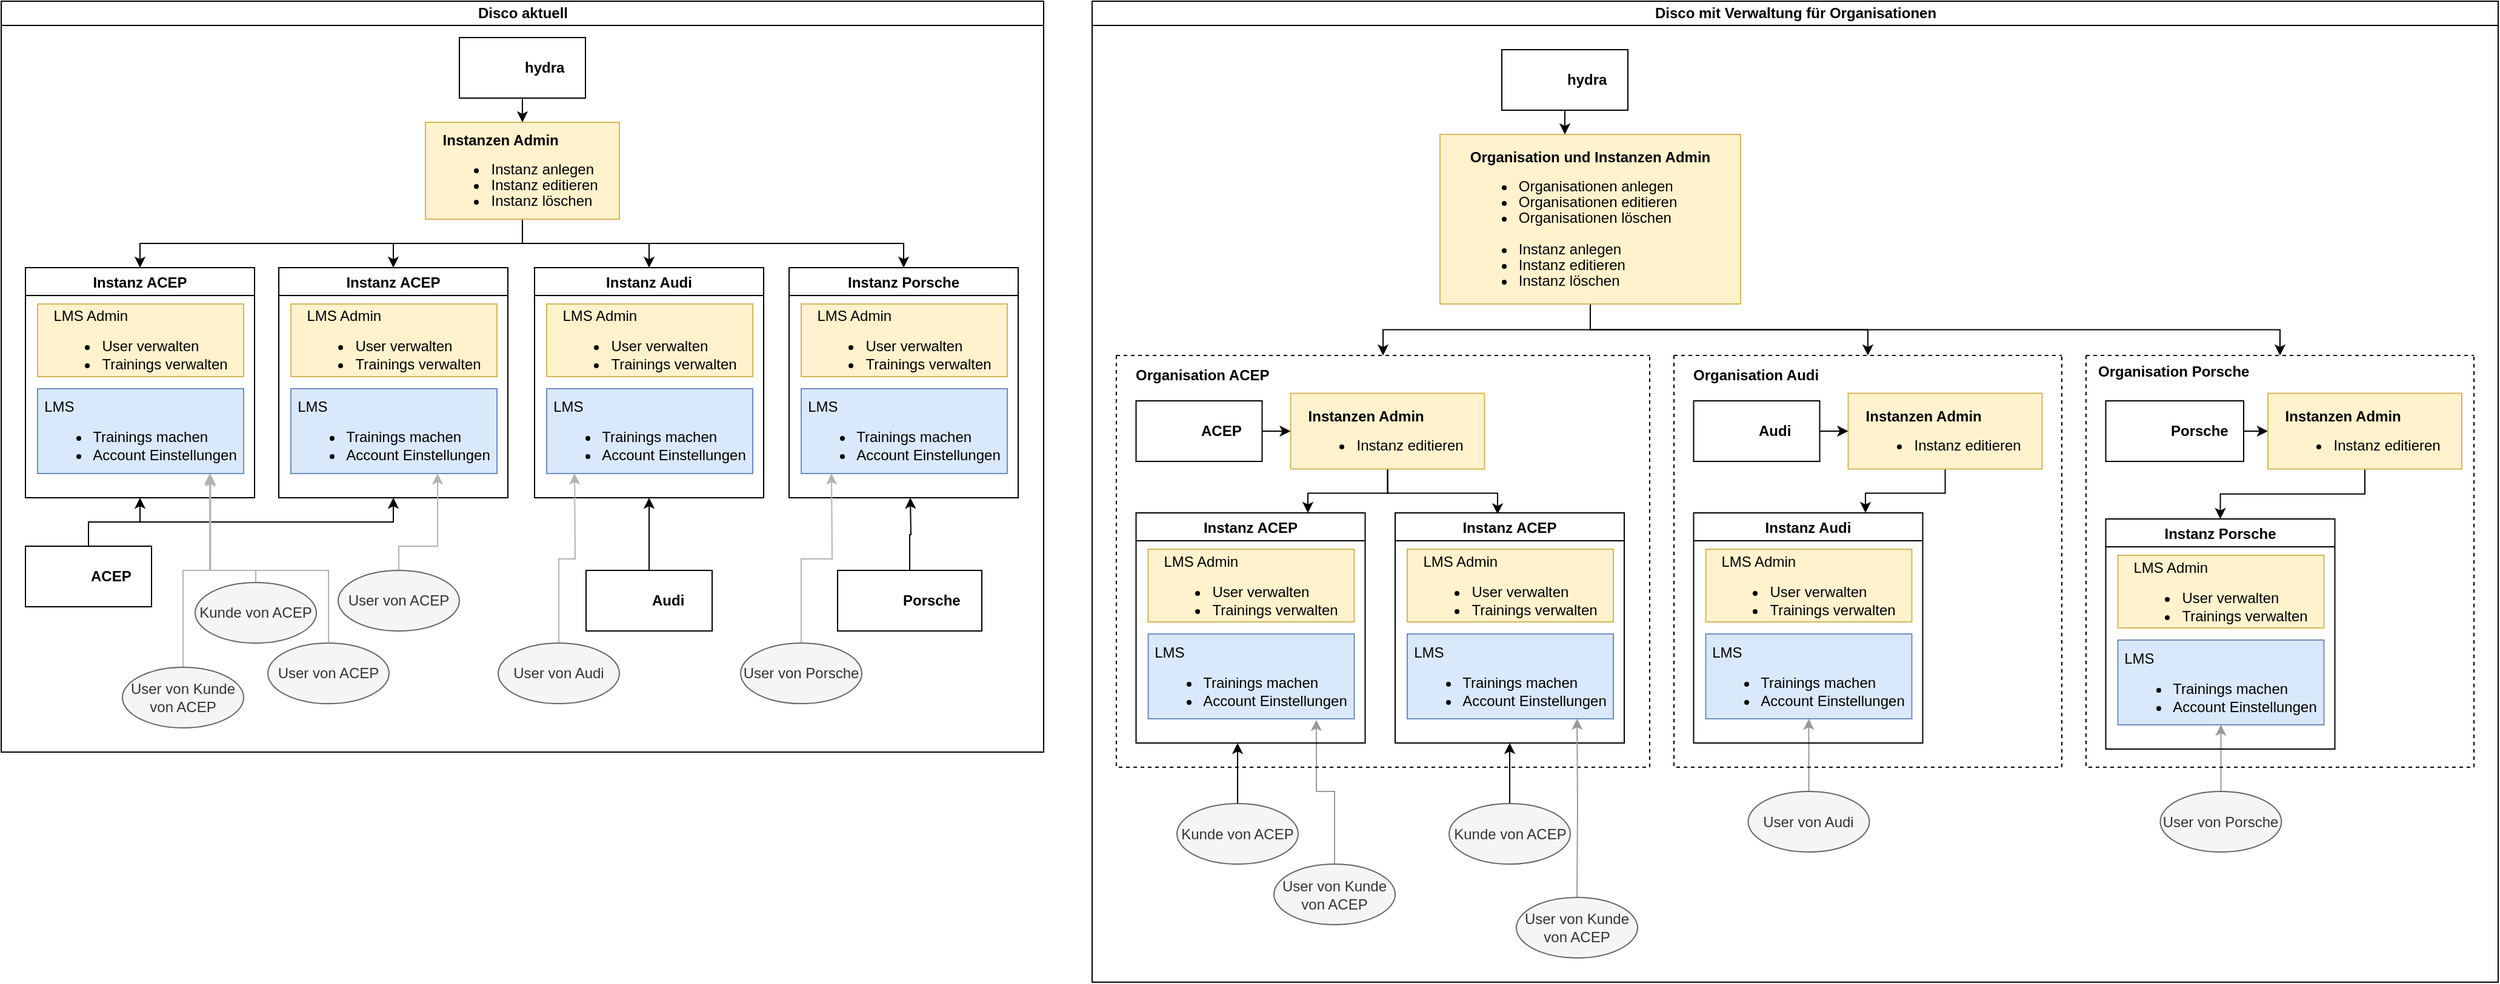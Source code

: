 <mxfile version="20.4.1" type="github">
  <diagram id="prtHgNgQTEPvFCAcTncT" name="Discos">
    <mxGraphModel dx="3327" dy="941" grid="1" gridSize="10" guides="1" tooltips="1" connect="1" arrows="1" fold="1" page="1" pageScale="1" pageWidth="827" pageHeight="1169" math="0" shadow="0">
      <root>
        <mxCell id="0" />
        <mxCell id="1" parent="0" />
        <mxCell id="dNxyNK7c78bLwvsdeMH5-11" value="Disco aktuell" style="swimlane;html=1;startSize=20;horizontal=1;containerType=tree;glass=0;" parent="1" vertex="1">
          <mxGeometry x="-1640" y="10" width="860" height="620" as="geometry" />
        </mxCell>
        <mxCell id="mpXEVuoKD_ivP87IAQJq-13" style="edgeStyle=orthogonalEdgeStyle;rounded=0;orthogonalLoop=1;jettySize=auto;html=1;exitX=0.5;exitY=1;exitDx=0;exitDy=0;fontColor=#000000;" parent="dNxyNK7c78bLwvsdeMH5-11" source="dNxyNK7c78bLwvsdeMH5-12" target="mpXEVuoKD_ivP87IAQJq-10" edge="1">
          <mxGeometry relative="1" as="geometry" />
        </mxCell>
        <UserObject label="hydra&lt;span style=&quot;background-color: initial;&quot;&gt;&lt;br&gt;&lt;/span&gt;" name="Tessa Miller" position="CFO" location="Office 1" email="me@example.com" placeholders="1" link="https://www.draw.io" id="dNxyNK7c78bLwvsdeMH5-12">
          <mxCell style="label;image=https://cdn3.iconfinder.com/data/icons/user-avatars-1/512/users-3-128.png;whiteSpace=wrap;html=1;rounded=0;glass=0;treeMoving=1;treeFolding=1;" parent="dNxyNK7c78bLwvsdeMH5-11" vertex="1">
            <mxGeometry x="378" y="30" width="104" height="50" as="geometry" />
          </mxCell>
        </UserObject>
        <mxCell id="mpXEVuoKD_ivP87IAQJq-23" style="edgeStyle=orthogonalEdgeStyle;rounded=0;orthogonalLoop=1;jettySize=auto;html=1;exitX=0.5;exitY=1;exitDx=0;exitDy=0;fontColor=#000000;" parent="dNxyNK7c78bLwvsdeMH5-11" source="mpXEVuoKD_ivP87IAQJq-10" target="mpXEVuoKD_ivP87IAQJq-18" edge="1">
          <mxGeometry relative="1" as="geometry" />
        </mxCell>
        <mxCell id="mpXEVuoKD_ivP87IAQJq-33" style="edgeStyle=orthogonalEdgeStyle;rounded=0;orthogonalLoop=1;jettySize=auto;html=1;exitX=0.5;exitY=1;exitDx=0;exitDy=0;entryX=0.5;entryY=0;entryDx=0;entryDy=0;fontColor=#000000;" parent="dNxyNK7c78bLwvsdeMH5-11" source="mpXEVuoKD_ivP87IAQJq-10" target="mpXEVuoKD_ivP87IAQJq-24" edge="1">
          <mxGeometry relative="1" as="geometry" />
        </mxCell>
        <mxCell id="mpXEVuoKD_ivP87IAQJq-34" style="edgeStyle=orthogonalEdgeStyle;rounded=0;orthogonalLoop=1;jettySize=auto;html=1;exitX=0.5;exitY=1;exitDx=0;exitDy=0;fontColor=#000000;" parent="dNxyNK7c78bLwvsdeMH5-11" source="mpXEVuoKD_ivP87IAQJq-10" target="mpXEVuoKD_ivP87IAQJq-27" edge="1">
          <mxGeometry relative="1" as="geometry" />
        </mxCell>
        <mxCell id="mpXEVuoKD_ivP87IAQJq-35" style="edgeStyle=orthogonalEdgeStyle;rounded=0;orthogonalLoop=1;jettySize=auto;html=1;exitX=0.5;exitY=1;exitDx=0;exitDy=0;entryX=0.5;entryY=0;entryDx=0;entryDy=0;fontColor=#000000;" parent="dNxyNK7c78bLwvsdeMH5-11" source="mpXEVuoKD_ivP87IAQJq-10" target="mpXEVuoKD_ivP87IAQJq-30" edge="1">
          <mxGeometry relative="1" as="geometry" />
        </mxCell>
        <mxCell id="mpXEVuoKD_ivP87IAQJq-10" value="&lt;p style=&quot;line-height: 1;&quot;&gt;&lt;/p&gt;&lt;div style=&quot;line-height: 1;&quot;&gt;&lt;div style=&quot;text-align: left;&quot;&gt;&lt;b style=&quot;background-color: initial;&quot;&gt;Instanzen Admin&lt;/b&gt;&lt;/div&gt;&lt;ul style=&quot;line-height: 1.1;&quot;&gt;&lt;li style=&quot;text-align: left;&quot;&gt;&lt;span style=&quot;background-color: initial;&quot;&gt;Instanz anlegen&amp;nbsp;&lt;/span&gt;&lt;/li&gt;&lt;li style=&quot;text-align: left;&quot;&gt;&lt;span style=&quot;background-color: initial;&quot;&gt;Instanz editieren&amp;nbsp;&lt;/span&gt;&lt;/li&gt;&lt;li style=&quot;text-align: left;&quot;&gt;&lt;span style=&quot;background-color: initial;&quot;&gt;Instanz löschen&lt;/span&gt;&lt;/li&gt;&lt;/ul&gt;&lt;/div&gt;&lt;p&gt;&lt;/p&gt;&lt;blockquote style=&quot;color: rgb(153, 153, 153); margin: 0px 0px 0px 40px; border: none; padding: 0px;&quot;&gt;&lt;/blockquote&gt;&lt;blockquote style=&quot;color: rgb(153, 153, 153); margin: 0px 0px 0px 40px; border: none; padding: 0px;&quot;&gt;&lt;/blockquote&gt;&lt;p&gt;&lt;/p&gt;" style="rounded=0;whiteSpace=wrap;html=1;fillColor=#fff2cc;strokeColor=#d6b656;" parent="dNxyNK7c78bLwvsdeMH5-11" vertex="1">
          <mxGeometry x="350" y="100" width="160" height="80" as="geometry" />
        </mxCell>
        <mxCell id="mpXEVuoKD_ivP87IAQJq-18" value="Instanz ACEP" style="swimlane;" parent="dNxyNK7c78bLwvsdeMH5-11" vertex="1">
          <mxGeometry x="20" y="220" width="189" height="190" as="geometry" />
        </mxCell>
        <mxCell id="mpXEVuoKD_ivP87IAQJq-16" value="&lt;p style=&quot;text-align: left; line-height: 1;&quot;&gt;LMS Admin&lt;br&gt;&lt;/p&gt;&lt;ul&gt;&lt;li style=&quot;text-align: left;&quot;&gt;User verwalten&lt;/li&gt;&lt;li style=&quot;text-align: left;&quot;&gt;Trainings verwalten&lt;/li&gt;&lt;/ul&gt;&lt;p&gt;&lt;/p&gt;" style="rounded=0;whiteSpace=wrap;html=1;fillColor=#fff2cc;strokeColor=#d6b656;" parent="mpXEVuoKD_ivP87IAQJq-18" vertex="1">
          <mxGeometry x="10" y="30" width="170" height="60" as="geometry" />
        </mxCell>
        <mxCell id="mpXEVuoKD_ivP87IAQJq-17" value="&lt;p style=&quot;text-align: left; line-height: 1;&quot;&gt;LMS&lt;br&gt;&lt;/p&gt;&lt;ul&gt;&lt;li style=&quot;text-align: left;&quot;&gt;Trainings machen&lt;/li&gt;&lt;li style=&quot;text-align: left;&quot;&gt;Account Einstellungen&lt;/li&gt;&lt;/ul&gt;&lt;p&gt;&lt;/p&gt;" style="rounded=0;whiteSpace=wrap;html=1;fillColor=#dae8fc;strokeColor=#6c8ebf;" parent="mpXEVuoKD_ivP87IAQJq-18" vertex="1">
          <mxGeometry x="10" y="100" width="170" height="70" as="geometry" />
        </mxCell>
        <mxCell id="mpXEVuoKD_ivP87IAQJq-36" style="edgeStyle=orthogonalEdgeStyle;rounded=0;orthogonalLoop=1;jettySize=auto;html=1;entryX=0.5;entryY=1;entryDx=0;entryDy=0;fontColor=#000000;" parent="dNxyNK7c78bLwvsdeMH5-11" source="mpXEVuoKD_ivP87IAQJq-19" target="mpXEVuoKD_ivP87IAQJq-18" edge="1">
          <mxGeometry relative="1" as="geometry" />
        </mxCell>
        <mxCell id="mpXEVuoKD_ivP87IAQJq-38" style="edgeStyle=orthogonalEdgeStyle;rounded=0;orthogonalLoop=1;jettySize=auto;html=1;exitX=0.5;exitY=0;exitDx=0;exitDy=0;entryX=0.5;entryY=1;entryDx=0;entryDy=0;fontColor=#000000;" parent="dNxyNK7c78bLwvsdeMH5-11" source="mpXEVuoKD_ivP87IAQJq-19" target="mpXEVuoKD_ivP87IAQJq-24" edge="1">
          <mxGeometry relative="1" as="geometry" />
        </mxCell>
        <UserObject label="&lt;span style=&quot;background-color: initial;&quot;&gt;ACEP&lt;br&gt;&lt;/span&gt;" name="Tessa Miller" position="CFO" location="Office 1" email="me@example.com" placeholders="1" link="https://www.draw.io" id="mpXEVuoKD_ivP87IAQJq-19">
          <mxCell style="label;image=https://cdn3.iconfinder.com/data/icons/user-avatars-1/512/users-3-128.png;whiteSpace=wrap;html=1;rounded=0;glass=0;treeMoving=1;treeFolding=1;" parent="dNxyNK7c78bLwvsdeMH5-11" vertex="1">
            <mxGeometry x="20" y="450" width="104" height="50" as="geometry" />
          </mxCell>
        </UserObject>
        <mxCell id="mpXEVuoKD_ivP87IAQJq-39" style="edgeStyle=orthogonalEdgeStyle;rounded=0;orthogonalLoop=1;jettySize=auto;html=1;entryX=0.5;entryY=1;entryDx=0;entryDy=0;fontColor=#000000;" parent="dNxyNK7c78bLwvsdeMH5-11" source="mpXEVuoKD_ivP87IAQJq-20" target="mpXEVuoKD_ivP87IAQJq-27" edge="1">
          <mxGeometry relative="1" as="geometry" />
        </mxCell>
        <UserObject label="&lt;span style=&quot;background-color: initial;&quot;&gt;Audi&lt;br&gt;&lt;/span&gt;" name="Tessa Miller" position="CFO" location="Office 1" email="me@example.com" placeholders="1" link="https://www.draw.io" id="mpXEVuoKD_ivP87IAQJq-20">
          <mxCell style="label;image=https://cdn3.iconfinder.com/data/icons/user-avatars-1/512/users-3-128.png;whiteSpace=wrap;html=1;rounded=0;glass=0;treeMoving=1;treeFolding=1;" parent="dNxyNK7c78bLwvsdeMH5-11" vertex="1">
            <mxGeometry x="482.5" y="470" width="104" height="50" as="geometry" />
          </mxCell>
        </UserObject>
        <UserObject label="&lt;span style=&quot;background-color: initial;&quot;&gt;Porsche&lt;br&gt;&lt;/span&gt;" name="Tessa Miller" position="CFO" location="Office 1" email="me@example.com" placeholders="1" link="https://www.draw.io" id="mpXEVuoKD_ivP87IAQJq-21">
          <mxCell style="label;image=https://cdn3.iconfinder.com/data/icons/user-avatars-1/512/users-3-128.png;whiteSpace=wrap;html=1;rounded=0;glass=0;treeMoving=1;treeFolding=1;" parent="dNxyNK7c78bLwvsdeMH5-11" vertex="1">
            <mxGeometry x="690" y="470" width="119" height="50" as="geometry" />
          </mxCell>
        </UserObject>
        <mxCell id="mpXEVuoKD_ivP87IAQJq-24" value="Instanz ACEP" style="swimlane;fontColor=#000000;" parent="dNxyNK7c78bLwvsdeMH5-11" vertex="1">
          <mxGeometry x="229" y="220" width="189" height="190" as="geometry" />
        </mxCell>
        <mxCell id="mpXEVuoKD_ivP87IAQJq-25" value="&lt;p style=&quot;text-align: left; line-height: 1;&quot;&gt;LMS Admin&lt;br&gt;&lt;/p&gt;&lt;ul&gt;&lt;li style=&quot;text-align: left;&quot;&gt;User verwalten&lt;/li&gt;&lt;li style=&quot;text-align: left;&quot;&gt;Trainings verwalten&lt;/li&gt;&lt;/ul&gt;&lt;p&gt;&lt;/p&gt;" style="rounded=0;whiteSpace=wrap;html=1;fillColor=#fff2cc;strokeColor=#d6b656;" parent="mpXEVuoKD_ivP87IAQJq-24" vertex="1">
          <mxGeometry x="10" y="30" width="170" height="60" as="geometry" />
        </mxCell>
        <mxCell id="mpXEVuoKD_ivP87IAQJq-26" value="&lt;p style=&quot;text-align: left; line-height: 1;&quot;&gt;LMS&lt;br&gt;&lt;/p&gt;&lt;ul&gt;&lt;li style=&quot;text-align: left;&quot;&gt;Trainings machen&lt;/li&gt;&lt;li style=&quot;text-align: left;&quot;&gt;Account Einstellungen&lt;/li&gt;&lt;/ul&gt;&lt;p&gt;&lt;/p&gt;" style="rounded=0;whiteSpace=wrap;html=1;fillColor=#dae8fc;strokeColor=#6c8ebf;" parent="mpXEVuoKD_ivP87IAQJq-24" vertex="1">
          <mxGeometry x="10" y="100" width="170" height="70" as="geometry" />
        </mxCell>
        <mxCell id="mpXEVuoKD_ivP87IAQJq-27" value="Instanz Audi" style="swimlane;fontColor=#000000;" parent="dNxyNK7c78bLwvsdeMH5-11" vertex="1">
          <mxGeometry x="440" y="220" width="189" height="190" as="geometry" />
        </mxCell>
        <mxCell id="mpXEVuoKD_ivP87IAQJq-28" value="&lt;p style=&quot;text-align: left; line-height: 1;&quot;&gt;LMS Admin&lt;br&gt;&lt;/p&gt;&lt;ul&gt;&lt;li style=&quot;text-align: left;&quot;&gt;User verwalten&lt;/li&gt;&lt;li style=&quot;text-align: left;&quot;&gt;Trainings verwalten&lt;/li&gt;&lt;/ul&gt;&lt;p&gt;&lt;/p&gt;" style="rounded=0;whiteSpace=wrap;html=1;fillColor=#fff2cc;strokeColor=#d6b656;" parent="mpXEVuoKD_ivP87IAQJq-27" vertex="1">
          <mxGeometry x="10" y="30" width="170" height="60" as="geometry" />
        </mxCell>
        <mxCell id="mpXEVuoKD_ivP87IAQJq-29" value="&lt;p style=&quot;text-align: left; line-height: 1;&quot;&gt;LMS&lt;br&gt;&lt;/p&gt;&lt;ul&gt;&lt;li style=&quot;text-align: left;&quot;&gt;Trainings machen&lt;/li&gt;&lt;li style=&quot;text-align: left;&quot;&gt;Account Einstellungen&lt;/li&gt;&lt;/ul&gt;&lt;p&gt;&lt;/p&gt;" style="rounded=0;whiteSpace=wrap;html=1;fillColor=#dae8fc;strokeColor=#6c8ebf;" parent="mpXEVuoKD_ivP87IAQJq-27" vertex="1">
          <mxGeometry x="10" y="100" width="170" height="70" as="geometry" />
        </mxCell>
        <mxCell id="mpXEVuoKD_ivP87IAQJq-30" value="Instanz Porsche" style="swimlane;fontColor=#000000;" parent="dNxyNK7c78bLwvsdeMH5-11" vertex="1">
          <mxGeometry x="650" y="220" width="189" height="190" as="geometry" />
        </mxCell>
        <mxCell id="mpXEVuoKD_ivP87IAQJq-31" value="&lt;p style=&quot;text-align: left; line-height: 1;&quot;&gt;LMS Admin&lt;br&gt;&lt;/p&gt;&lt;ul&gt;&lt;li style=&quot;text-align: left;&quot;&gt;User verwalten&lt;/li&gt;&lt;li style=&quot;text-align: left;&quot;&gt;Trainings verwalten&lt;/li&gt;&lt;/ul&gt;&lt;p&gt;&lt;/p&gt;" style="rounded=0;whiteSpace=wrap;html=1;fillColor=#fff2cc;strokeColor=#d6b656;" parent="mpXEVuoKD_ivP87IAQJq-30" vertex="1">
          <mxGeometry x="10" y="30" width="170" height="60" as="geometry" />
        </mxCell>
        <mxCell id="mpXEVuoKD_ivP87IAQJq-32" value="&lt;p style=&quot;text-align: left; line-height: 1;&quot;&gt;LMS&lt;br&gt;&lt;/p&gt;&lt;ul&gt;&lt;li style=&quot;text-align: left;&quot;&gt;Trainings machen&lt;/li&gt;&lt;li style=&quot;text-align: left;&quot;&gt;Account Einstellungen&lt;/li&gt;&lt;/ul&gt;&lt;p&gt;&lt;/p&gt;" style="rounded=0;whiteSpace=wrap;html=1;fillColor=#dae8fc;strokeColor=#6c8ebf;" parent="mpXEVuoKD_ivP87IAQJq-30" vertex="1">
          <mxGeometry x="10" y="100" width="170" height="70" as="geometry" />
        </mxCell>
        <mxCell id="rPCEz8fRQMB4DT-STy1N-8" value="User von ACEP" style="ellipse;whiteSpace=wrap;html=1;align=center;newEdgeStyle={&quot;edgeStyle&quot;:&quot;entityRelationEdgeStyle&quot;,&quot;startArrow&quot;:&quot;none&quot;,&quot;endArrow&quot;:&quot;none&quot;,&quot;segment&quot;:10,&quot;curved&quot;:1};treeFolding=1;treeMoving=1;fillColor=#f5f5f5;fontColor=#333333;strokeColor=#666666;" parent="dNxyNK7c78bLwvsdeMH5-11" vertex="1">
          <mxGeometry x="220" y="530" width="100" height="50" as="geometry" />
        </mxCell>
        <mxCell id="rPCEz8fRQMB4DT-STy1N-20" style="edgeStyle=orthogonalEdgeStyle;rounded=0;orthogonalLoop=1;jettySize=auto;html=1;entryX=0.839;entryY=1.005;entryDx=0;entryDy=0;entryPerimeter=0;strokeColor=#B3B3B3;" parent="dNxyNK7c78bLwvsdeMH5-11" source="rPCEz8fRQMB4DT-STy1N-10" target="mpXEVuoKD_ivP87IAQJq-17" edge="1">
          <mxGeometry relative="1" as="geometry">
            <Array as="points">
              <mxPoint x="210" y="470" />
              <mxPoint x="173" y="470" />
            </Array>
          </mxGeometry>
        </mxCell>
        <mxCell id="rPCEz8fRQMB4DT-STy1N-10" value="Kunde von ACEP" style="ellipse;whiteSpace=wrap;html=1;align=center;newEdgeStyle={&quot;edgeStyle&quot;:&quot;entityRelationEdgeStyle&quot;,&quot;startArrow&quot;:&quot;none&quot;,&quot;endArrow&quot;:&quot;none&quot;,&quot;segment&quot;:10,&quot;curved&quot;:1};treeFolding=1;treeMoving=1;fillColor=#f5f5f5;fontColor=#333333;strokeColor=#666666;" parent="dNxyNK7c78bLwvsdeMH5-11" vertex="1">
          <mxGeometry x="160" y="480" width="100" height="50" as="geometry" />
        </mxCell>
        <mxCell id="rPCEz8fRQMB4DT-STy1N-17" style="edgeStyle=orthogonalEdgeStyle;rounded=0;orthogonalLoop=1;jettySize=auto;html=1;exitX=0.5;exitY=0;exitDx=0;exitDy=0;entryX=0.839;entryY=1.026;entryDx=0;entryDy=0;entryPerimeter=0;strokeColor=#B3B3B3;" parent="dNxyNK7c78bLwvsdeMH5-11" source="rPCEz8fRQMB4DT-STy1N-11" target="mpXEVuoKD_ivP87IAQJq-17" edge="1">
          <mxGeometry relative="1" as="geometry" />
        </mxCell>
        <mxCell id="rPCEz8fRQMB4DT-STy1N-11" value="User von Kunde von ACEP" style="ellipse;whiteSpace=wrap;html=1;align=center;newEdgeStyle={&quot;edgeStyle&quot;:&quot;entityRelationEdgeStyle&quot;,&quot;startArrow&quot;:&quot;none&quot;,&quot;endArrow&quot;:&quot;none&quot;,&quot;segment&quot;:10,&quot;curved&quot;:1};treeFolding=1;treeMoving=1;fillColor=#f5f5f5;fontColor=#333333;strokeColor=#666666;" parent="dNxyNK7c78bLwvsdeMH5-11" vertex="1">
          <mxGeometry x="100" y="550" width="100" height="50" as="geometry" />
        </mxCell>
        <mxCell id="rPCEz8fRQMB4DT-STy1N-19" style="edgeStyle=orthogonalEdgeStyle;rounded=0;orthogonalLoop=1;jettySize=auto;html=1;strokeColor=#B3B3B3;" parent="dNxyNK7c78bLwvsdeMH5-11" source="rPCEz8fRQMB4DT-STy1N-8" edge="1">
          <mxGeometry relative="1" as="geometry">
            <mxPoint x="172" y="390" as="targetPoint" />
            <Array as="points">
              <mxPoint x="270" y="470" />
              <mxPoint x="172" y="470" />
              <mxPoint x="172" y="390" />
            </Array>
          </mxGeometry>
        </mxCell>
        <mxCell id="rPCEz8fRQMB4DT-STy1N-22" style="edgeStyle=orthogonalEdgeStyle;rounded=0;orthogonalLoop=1;jettySize=auto;html=1;strokeColor=#B3B3B3;" parent="dNxyNK7c78bLwvsdeMH5-11" source="rPCEz8fRQMB4DT-STy1N-21" edge="1">
          <mxGeometry relative="1" as="geometry">
            <mxPoint x="473" y="390" as="targetPoint" />
          </mxGeometry>
        </mxCell>
        <mxCell id="rPCEz8fRQMB4DT-STy1N-21" value="User von Audi" style="ellipse;whiteSpace=wrap;html=1;align=center;newEdgeStyle={&quot;edgeStyle&quot;:&quot;entityRelationEdgeStyle&quot;,&quot;startArrow&quot;:&quot;none&quot;,&quot;endArrow&quot;:&quot;none&quot;,&quot;segment&quot;:10,&quot;curved&quot;:1};treeFolding=1;treeMoving=1;fillColor=#f5f5f5;fontColor=#333333;strokeColor=#666666;" parent="dNxyNK7c78bLwvsdeMH5-11" vertex="1">
          <mxGeometry x="410" y="530" width="100" height="50" as="geometry" />
        </mxCell>
        <mxCell id="rPCEz8fRQMB4DT-STy1N-26" style="edgeStyle=orthogonalEdgeStyle;rounded=0;orthogonalLoop=1;jettySize=auto;html=1;strokeColor=#B3B3B3;" parent="dNxyNK7c78bLwvsdeMH5-11" source="rPCEz8fRQMB4DT-STy1N-23" edge="1">
          <mxGeometry relative="1" as="geometry">
            <mxPoint x="685" y="390" as="targetPoint" />
          </mxGeometry>
        </mxCell>
        <mxCell id="rPCEz8fRQMB4DT-STy1N-23" value="User von Porsche" style="ellipse;whiteSpace=wrap;html=1;align=center;newEdgeStyle={&quot;edgeStyle&quot;:&quot;entityRelationEdgeStyle&quot;,&quot;startArrow&quot;:&quot;none&quot;,&quot;endArrow&quot;:&quot;none&quot;,&quot;segment&quot;:10,&quot;curved&quot;:1};treeFolding=1;treeMoving=1;fillColor=#f5f5f5;fontColor=#333333;strokeColor=#666666;" parent="dNxyNK7c78bLwvsdeMH5-11" vertex="1">
          <mxGeometry x="610" y="530" width="100" height="50" as="geometry" />
        </mxCell>
        <mxCell id="mpXEVuoKD_ivP87IAQJq-40" style="edgeStyle=orthogonalEdgeStyle;rounded=0;orthogonalLoop=1;jettySize=auto;html=1;fontColor=#000000;" parent="dNxyNK7c78bLwvsdeMH5-11" source="mpXEVuoKD_ivP87IAQJq-21" edge="1">
          <mxGeometry relative="1" as="geometry">
            <mxPoint x="750" y="410" as="targetPoint" />
          </mxGeometry>
        </mxCell>
        <mxCell id="rPCEz8fRQMB4DT-STy1N-28" style="edgeStyle=orthogonalEdgeStyle;rounded=0;orthogonalLoop=1;jettySize=auto;html=1;strokeColor=#B3B3B3;" parent="dNxyNK7c78bLwvsdeMH5-11" source="rPCEz8fRQMB4DT-STy1N-27" target="mpXEVuoKD_ivP87IAQJq-26" edge="1">
          <mxGeometry relative="1" as="geometry">
            <Array as="points">
              <mxPoint x="328" y="450" />
              <mxPoint x="360" y="450" />
            </Array>
          </mxGeometry>
        </mxCell>
        <mxCell id="rPCEz8fRQMB4DT-STy1N-27" value="User von ACEP" style="ellipse;whiteSpace=wrap;html=1;align=center;newEdgeStyle={&quot;edgeStyle&quot;:&quot;entityRelationEdgeStyle&quot;,&quot;startArrow&quot;:&quot;none&quot;,&quot;endArrow&quot;:&quot;none&quot;,&quot;segment&quot;:10,&quot;curved&quot;:1};treeFolding=1;treeMoving=1;fillColor=#f5f5f5;fontColor=#333333;strokeColor=#666666;" parent="dNxyNK7c78bLwvsdeMH5-11" vertex="1">
          <mxGeometry x="278" y="470" width="100" height="50" as="geometry" />
        </mxCell>
        <mxCell id="9852k5n4BDGZOqpiN9X2-1" value="Disco mit Verwaltung für Organisationen" style="swimlane;html=1;startSize=20;horizontal=1;containerType=tree;glass=0;" parent="1" vertex="1">
          <mxGeometry x="-740" y="10" width="1160" height="810" as="geometry" />
        </mxCell>
        <mxCell id="EBOjgw9KpovfsUC9eS3y-46" style="edgeStyle=orthogonalEdgeStyle;rounded=0;orthogonalLoop=1;jettySize=auto;html=1;strokeColor=#000000;" parent="9852k5n4BDGZOqpiN9X2-1" source="9852k5n4BDGZOqpiN9X2-3" target="EBOjgw9KpovfsUC9eS3y-4" edge="1">
          <mxGeometry relative="1" as="geometry">
            <Array as="points">
              <mxPoint x="390" y="150" />
              <mxPoint x="390" y="150" />
            </Array>
          </mxGeometry>
        </mxCell>
        <UserObject label="hydra&lt;span style=&quot;background-color: initial;&quot;&gt;&lt;br&gt;&lt;/span&gt;" name="Tessa Miller" position="CFO" location="Office 1" email="me@example.com" placeholders="1" link="https://www.draw.io" id="9852k5n4BDGZOqpiN9X2-3">
          <mxCell style="label;image=https://cdn3.iconfinder.com/data/icons/user-avatars-1/512/users-3-128.png;whiteSpace=wrap;html=1;rounded=0;glass=0;treeMoving=1;treeFolding=1;" parent="9852k5n4BDGZOqpiN9X2-1" vertex="1">
            <mxGeometry x="338" y="40" width="104" height="50" as="geometry" />
          </mxCell>
        </UserObject>
        <mxCell id="9852k5n4BDGZOqpiN9X2-29" value="Kunde von ACEP" style="ellipse;whiteSpace=wrap;html=1;align=center;newEdgeStyle={&quot;edgeStyle&quot;:&quot;entityRelationEdgeStyle&quot;,&quot;startArrow&quot;:&quot;none&quot;,&quot;endArrow&quot;:&quot;none&quot;,&quot;segment&quot;:10,&quot;curved&quot;:1};treeFolding=1;treeMoving=1;fillColor=#f5f5f5;fontColor=#333333;strokeColor=#666666;" parent="9852k5n4BDGZOqpiN9X2-1" vertex="1">
          <mxGeometry x="70" y="662.5" width="100" height="50" as="geometry" />
        </mxCell>
        <mxCell id="EBOjgw9KpovfsUC9eS3y-56" style="edgeStyle=orthogonalEdgeStyle;rounded=0;orthogonalLoop=1;jettySize=auto;html=1;entryX=0.816;entryY=1.014;entryDx=0;entryDy=0;entryPerimeter=0;strokeColor=#999999;" parent="9852k5n4BDGZOqpiN9X2-1" source="9852k5n4BDGZOqpiN9X2-31" target="9852k5n4BDGZOqpiN9X2-11" edge="1">
          <mxGeometry relative="1" as="geometry" />
        </mxCell>
        <mxCell id="9852k5n4BDGZOqpiN9X2-31" value="User von Kunde von ACEP" style="ellipse;whiteSpace=wrap;html=1;align=center;newEdgeStyle={&quot;edgeStyle&quot;:&quot;entityRelationEdgeStyle&quot;,&quot;startArrow&quot;:&quot;none&quot;,&quot;endArrow&quot;:&quot;none&quot;,&quot;segment&quot;:10,&quot;curved&quot;:1};treeFolding=1;treeMoving=1;fillColor=#f5f5f5;fontColor=#333333;strokeColor=#666666;" parent="9852k5n4BDGZOqpiN9X2-1" vertex="1">
          <mxGeometry x="150" y="712.5" width="100" height="50" as="geometry" />
        </mxCell>
        <mxCell id="EBOjgw9KpovfsUC9eS3y-57" style="edgeStyle=orthogonalEdgeStyle;rounded=0;orthogonalLoop=1;jettySize=auto;html=1;strokeColor=#999999;" parent="9852k5n4BDGZOqpiN9X2-1" source="9852k5n4BDGZOqpiN9X2-34" target="EBOjgw9KpovfsUC9eS3y-29" edge="1">
          <mxGeometry relative="1" as="geometry" />
        </mxCell>
        <mxCell id="9852k5n4BDGZOqpiN9X2-34" value="User von Audi" style="ellipse;whiteSpace=wrap;html=1;align=center;newEdgeStyle={&quot;edgeStyle&quot;:&quot;entityRelationEdgeStyle&quot;,&quot;startArrow&quot;:&quot;none&quot;,&quot;endArrow&quot;:&quot;none&quot;,&quot;segment&quot;:10,&quot;curved&quot;:1};treeFolding=1;treeMoving=1;fillColor=#f5f5f5;fontColor=#333333;strokeColor=#666666;" parent="9852k5n4BDGZOqpiN9X2-1" vertex="1">
          <mxGeometry x="541.25" y="652.5" width="100" height="50" as="geometry" />
        </mxCell>
        <mxCell id="EBOjgw9KpovfsUC9eS3y-58" style="edgeStyle=orthogonalEdgeStyle;rounded=0;orthogonalLoop=1;jettySize=auto;html=1;entryX=0.5;entryY=1;entryDx=0;entryDy=0;strokeColor=#999999;" parent="9852k5n4BDGZOqpiN9X2-1" source="9852k5n4BDGZOqpiN9X2-36" target="9852k5n4BDGZOqpiN9X2-26" edge="1">
          <mxGeometry relative="1" as="geometry" />
        </mxCell>
        <mxCell id="9852k5n4BDGZOqpiN9X2-36" value="User von Porsche" style="ellipse;whiteSpace=wrap;html=1;align=center;newEdgeStyle={&quot;edgeStyle&quot;:&quot;entityRelationEdgeStyle&quot;,&quot;startArrow&quot;:&quot;none&quot;,&quot;endArrow&quot;:&quot;none&quot;,&quot;segment&quot;:10,&quot;curved&quot;:1};treeFolding=1;treeMoving=1;fillColor=#f5f5f5;fontColor=#333333;strokeColor=#666666;" parent="9852k5n4BDGZOqpiN9X2-1" vertex="1">
          <mxGeometry x="881.25" y="652.5" width="100" height="50" as="geometry" />
        </mxCell>
        <mxCell id="EBOjgw9KpovfsUC9eS3y-48" style="edgeStyle=orthogonalEdgeStyle;rounded=0;orthogonalLoop=1;jettySize=auto;html=1;entryX=0.5;entryY=0;entryDx=0;entryDy=0;strokeColor=#000000;" parent="9852k5n4BDGZOqpiN9X2-1" source="EBOjgw9KpovfsUC9eS3y-4" target="EBOjgw9KpovfsUC9eS3y-7" edge="1">
          <mxGeometry relative="1" as="geometry" />
        </mxCell>
        <mxCell id="EBOjgw9KpovfsUC9eS3y-49" style="edgeStyle=orthogonalEdgeStyle;rounded=0;orthogonalLoop=1;jettySize=auto;html=1;exitX=0.5;exitY=1;exitDx=0;exitDy=0;entryX=0.5;entryY=0;entryDx=0;entryDy=0;strokeColor=#000000;" parent="9852k5n4BDGZOqpiN9X2-1" source="EBOjgw9KpovfsUC9eS3y-4" target="EBOjgw9KpovfsUC9eS3y-21" edge="1">
          <mxGeometry relative="1" as="geometry" />
        </mxCell>
        <mxCell id="EBOjgw9KpovfsUC9eS3y-50" style="edgeStyle=orthogonalEdgeStyle;rounded=0;orthogonalLoop=1;jettySize=auto;html=1;exitX=0.5;exitY=1;exitDx=0;exitDy=0;strokeColor=#000000;" parent="9852k5n4BDGZOqpiN9X2-1" source="EBOjgw9KpovfsUC9eS3y-4" target="EBOjgw9KpovfsUC9eS3y-34" edge="1">
          <mxGeometry relative="1" as="geometry" />
        </mxCell>
        <mxCell id="EBOjgw9KpovfsUC9eS3y-4" value="&lt;p style=&quot;line-height: 1;&quot;&gt;&lt;/p&gt;&lt;div style=&quot;line-height: 1;&quot;&gt;&lt;div style=&quot;text-align: left;&quot;&gt;&lt;b style=&quot;background-color: initial;&quot;&gt;Organisation und Instanzen Admin&lt;/b&gt;&lt;/div&gt;&lt;ul style=&quot;line-height: 1.1;&quot;&gt;&lt;li style=&quot;text-align: left;&quot;&gt;&lt;span style=&quot;background-color: initial;&quot;&gt;Organisationen anlegen&amp;nbsp;&lt;/span&gt;&lt;/li&gt;&lt;li style=&quot;text-align: left;&quot;&gt;&lt;span style=&quot;background-color: initial;&quot;&gt;Organisationen&amp;nbsp;editieren&amp;nbsp;&lt;/span&gt;&lt;/li&gt;&lt;li style=&quot;text-align: left;&quot;&gt;&lt;span style=&quot;background-color: initial;&quot;&gt;Organisationen&amp;nbsp;löschen&lt;/span&gt;&lt;/li&gt;&lt;/ul&gt;&lt;div style=&quot;text-align: left;&quot;&gt;&lt;ul style=&quot;text-align: center; line-height: 1.1;&quot;&gt;&lt;li style=&quot;text-align: left;&quot;&gt;&lt;span style=&quot;background-color: initial;&quot;&gt;Instanz anlegen&amp;nbsp;&lt;/span&gt;&lt;/li&gt;&lt;li style=&quot;text-align: left;&quot;&gt;&lt;span style=&quot;background-color: initial;&quot;&gt;Instanz editieren&amp;nbsp;&lt;/span&gt;&lt;/li&gt;&lt;li style=&quot;text-align: left;&quot;&gt;&lt;span style=&quot;background-color: initial;&quot;&gt;Instanz löschen&lt;/span&gt;&lt;/li&gt;&lt;/ul&gt;&lt;/div&gt;&lt;/div&gt;&lt;p&gt;&lt;/p&gt;&lt;blockquote style=&quot;color: rgb(153, 153, 153); margin: 0px 0px 0px 40px; border: none; padding: 0px;&quot;&gt;&lt;/blockquote&gt;&lt;blockquote style=&quot;color: rgb(153, 153, 153); margin: 0px 0px 0px 40px; border: none; padding: 0px;&quot;&gt;&lt;/blockquote&gt;&lt;p&gt;&lt;/p&gt;" style="rounded=0;whiteSpace=wrap;html=1;fillColor=#fff2cc;strokeColor=#d6b656;" parent="9852k5n4BDGZOqpiN9X2-1" vertex="1">
          <mxGeometry x="287" y="110" width="248" height="140" as="geometry" />
        </mxCell>
        <mxCell id="EBOjgw9KpovfsUC9eS3y-7" value="" style="swimlane;startSize=0;dashed=1;glass=0;sketch=0;shadow=0;rounded=0;" parent="9852k5n4BDGZOqpiN9X2-1" vertex="1">
          <mxGeometry x="20" y="292.5" width="440" height="340" as="geometry" />
        </mxCell>
        <UserObject label="&lt;span style=&quot;background-color: initial;&quot;&gt;ACEP&lt;br&gt;&lt;/span&gt;" name="Tessa Miller" position="CFO" location="Office 1" email="me@example.com" placeholders="1" link="https://www.draw.io" id="9852k5n4BDGZOqpiN9X2-14">
          <mxCell style="label;image=https://cdn3.iconfinder.com/data/icons/user-avatars-1/512/users-3-128.png;whiteSpace=wrap;html=1;rounded=0;glass=0;treeMoving=1;treeFolding=1;" parent="EBOjgw9KpovfsUC9eS3y-7" vertex="1">
            <mxGeometry x="16.25" y="37.5" width="104" height="50" as="geometry" />
          </mxCell>
        </UserObject>
        <mxCell id="EBOjgw9KpovfsUC9eS3y-19" style="edgeStyle=orthogonalEdgeStyle;rounded=0;orthogonalLoop=1;jettySize=auto;html=1;exitX=0.5;exitY=1;exitDx=0;exitDy=0;entryX=0.447;entryY=0.006;entryDx=0;entryDy=0;entryPerimeter=0;strokeColor=#000000;" parent="EBOjgw9KpovfsUC9eS3y-7" source="EBOjgw9KpovfsUC9eS3y-3" target="9852k5n4BDGZOqpiN9X2-18" edge="1">
          <mxGeometry relative="1" as="geometry" />
        </mxCell>
        <mxCell id="EBOjgw9KpovfsUC9eS3y-20" style="edgeStyle=orthogonalEdgeStyle;rounded=0;orthogonalLoop=1;jettySize=auto;html=1;exitX=0.5;exitY=1;exitDx=0;exitDy=0;entryX=0.75;entryY=0;entryDx=0;entryDy=0;strokeColor=#000000;" parent="EBOjgw9KpovfsUC9eS3y-7" source="EBOjgw9KpovfsUC9eS3y-3" target="9852k5n4BDGZOqpiN9X2-9" edge="1">
          <mxGeometry relative="1" as="geometry" />
        </mxCell>
        <mxCell id="EBOjgw9KpovfsUC9eS3y-3" value="&lt;p style=&quot;line-height: 1;&quot;&gt;&lt;/p&gt;&lt;div style=&quot;line-height: 1;&quot;&gt;&lt;div style=&quot;text-align: left;&quot;&gt;&lt;b style=&quot;background-color: initial;&quot;&gt;Instanzen Admin&lt;/b&gt;&lt;span style=&quot;background-color: initial;&quot;&gt;&amp;nbsp;&lt;/span&gt;&lt;/div&gt;&lt;ul style=&quot;line-height: 1.1;&quot;&gt;&lt;li style=&quot;text-align: left;&quot;&gt;&lt;span style=&quot;background-color: initial;&quot;&gt;Instanz editieren&amp;nbsp;&lt;/span&gt;&lt;/li&gt;&lt;/ul&gt;&lt;/div&gt;&lt;p&gt;&lt;/p&gt;&lt;blockquote style=&quot;color: rgb(153, 153, 153); margin: 0px 0px 0px 40px; border: none; padding: 0px;&quot;&gt;&lt;/blockquote&gt;&lt;blockquote style=&quot;color: rgb(153, 153, 153); margin: 0px 0px 0px 40px; border: none; padding: 0px;&quot;&gt;&lt;/blockquote&gt;&lt;p&gt;&lt;/p&gt;" style="rounded=0;whiteSpace=wrap;html=1;fillColor=#fff2cc;strokeColor=#d6b656;" parent="EBOjgw9KpovfsUC9eS3y-7" vertex="1">
          <mxGeometry x="143.75" y="31.25" width="160" height="62.5" as="geometry" />
        </mxCell>
        <mxCell id="EBOjgw9KpovfsUC9eS3y-6" style="edgeStyle=orthogonalEdgeStyle;rounded=0;orthogonalLoop=1;jettySize=auto;html=1;entryX=0;entryY=0.5;entryDx=0;entryDy=0;strokeColor=#000000;" parent="EBOjgw9KpovfsUC9eS3y-7" source="9852k5n4BDGZOqpiN9X2-14" target="EBOjgw9KpovfsUC9eS3y-3" edge="1">
          <mxGeometry relative="1" as="geometry" />
        </mxCell>
        <mxCell id="9852k5n4BDGZOqpiN9X2-9" value="Instanz ACEP" style="swimlane;" parent="EBOjgw9KpovfsUC9eS3y-7" vertex="1">
          <mxGeometry x="16.25" y="130" width="189" height="190" as="geometry" />
        </mxCell>
        <mxCell id="9852k5n4BDGZOqpiN9X2-10" value="&lt;p style=&quot;text-align: left; line-height: 1;&quot;&gt;LMS Admin&lt;br&gt;&lt;/p&gt;&lt;ul&gt;&lt;li style=&quot;text-align: left;&quot;&gt;User verwalten&lt;/li&gt;&lt;li style=&quot;text-align: left;&quot;&gt;Trainings verwalten&lt;/li&gt;&lt;/ul&gt;&lt;p&gt;&lt;/p&gt;" style="rounded=0;whiteSpace=wrap;html=1;fillColor=#fff2cc;strokeColor=#d6b656;" parent="9852k5n4BDGZOqpiN9X2-9" vertex="1">
          <mxGeometry x="10" y="30" width="170" height="60" as="geometry" />
        </mxCell>
        <mxCell id="9852k5n4BDGZOqpiN9X2-11" value="&lt;p style=&quot;text-align: left; line-height: 1;&quot;&gt;LMS&lt;br&gt;&lt;/p&gt;&lt;ul&gt;&lt;li style=&quot;text-align: left;&quot;&gt;Trainings machen&lt;/li&gt;&lt;li style=&quot;text-align: left;&quot;&gt;Account Einstellungen&lt;/li&gt;&lt;/ul&gt;&lt;p&gt;&lt;/p&gt;" style="rounded=0;whiteSpace=wrap;html=1;fillColor=#dae8fc;strokeColor=#6c8ebf;" parent="9852k5n4BDGZOqpiN9X2-9" vertex="1">
          <mxGeometry x="10" y="100" width="170" height="70" as="geometry" />
        </mxCell>
        <mxCell id="9852k5n4BDGZOqpiN9X2-18" value="Instanz ACEP" style="swimlane;fontColor=#000000;" parent="EBOjgw9KpovfsUC9eS3y-7" vertex="1">
          <mxGeometry x="230" y="130" width="189" height="190" as="geometry" />
        </mxCell>
        <mxCell id="9852k5n4BDGZOqpiN9X2-19" value="&lt;p style=&quot;text-align: left; line-height: 1;&quot;&gt;LMS Admin&lt;br&gt;&lt;/p&gt;&lt;ul&gt;&lt;li style=&quot;text-align: left;&quot;&gt;User verwalten&lt;/li&gt;&lt;li style=&quot;text-align: left;&quot;&gt;Trainings verwalten&lt;/li&gt;&lt;/ul&gt;&lt;p&gt;&lt;/p&gt;" style="rounded=0;whiteSpace=wrap;html=1;fillColor=#fff2cc;strokeColor=#d6b656;" parent="9852k5n4BDGZOqpiN9X2-18" vertex="1">
          <mxGeometry x="10" y="30" width="170" height="60" as="geometry" />
        </mxCell>
        <mxCell id="9852k5n4BDGZOqpiN9X2-20" value="&lt;p style=&quot;text-align: left; line-height: 1;&quot;&gt;LMS&lt;br&gt;&lt;/p&gt;&lt;ul&gt;&lt;li style=&quot;text-align: left;&quot;&gt;Trainings machen&lt;/li&gt;&lt;li style=&quot;text-align: left;&quot;&gt;Account Einstellungen&lt;/li&gt;&lt;/ul&gt;&lt;p&gt;&lt;/p&gt;" style="rounded=0;whiteSpace=wrap;html=1;fillColor=#dae8fc;strokeColor=#6c8ebf;" parent="9852k5n4BDGZOqpiN9X2-18" vertex="1">
          <mxGeometry x="10" y="100" width="170" height="70" as="geometry" />
        </mxCell>
        <mxCell id="EBOjgw9KpovfsUC9eS3y-9" value="&lt;p style=&quot;line-height: 1;&quot;&gt;&lt;b&gt;Organisation ACEP&lt;/b&gt;&lt;/p&gt;" style="text;html=1;align=left;verticalAlign=middle;resizable=0;points=[];autosize=1;strokeColor=none;fillColor=none;" parent="9852k5n4BDGZOqpiN9X2-1" vertex="1">
          <mxGeometry x="34" y="282.5" width="130" height="50" as="geometry" />
        </mxCell>
        <mxCell id="EBOjgw9KpovfsUC9eS3y-21" value="" style="swimlane;startSize=0;dashed=1;glass=0;sketch=0;shadow=0;rounded=0;" parent="9852k5n4BDGZOqpiN9X2-1" vertex="1">
          <mxGeometry x="480" y="292.5" width="320" height="340" as="geometry" />
        </mxCell>
        <UserObject label="&lt;span style=&quot;background-color: initial;&quot;&gt;Audi&lt;br&gt;&lt;/span&gt;" name="Tessa Miller" position="CFO" location="Office 1" email="me@example.com" placeholders="1" link="https://www.draw.io" id="EBOjgw9KpovfsUC9eS3y-22">
          <mxCell style="label;image=https://cdn3.iconfinder.com/data/icons/user-avatars-1/512/users-3-128.png;whiteSpace=wrap;html=1;rounded=0;glass=0;treeMoving=1;treeFolding=1;" parent="EBOjgw9KpovfsUC9eS3y-21" vertex="1">
            <mxGeometry x="16.25" y="37.5" width="104" height="50" as="geometry" />
          </mxCell>
        </UserObject>
        <mxCell id="EBOjgw9KpovfsUC9eS3y-24" style="edgeStyle=orthogonalEdgeStyle;rounded=0;orthogonalLoop=1;jettySize=auto;html=1;exitX=0.5;exitY=1;exitDx=0;exitDy=0;entryX=0.75;entryY=0;entryDx=0;entryDy=0;strokeColor=#000000;" parent="EBOjgw9KpovfsUC9eS3y-21" source="EBOjgw9KpovfsUC9eS3y-25" target="EBOjgw9KpovfsUC9eS3y-27" edge="1">
          <mxGeometry relative="1" as="geometry" />
        </mxCell>
        <mxCell id="EBOjgw9KpovfsUC9eS3y-25" value="&lt;p style=&quot;line-height: 1;&quot;&gt;&lt;/p&gt;&lt;div style=&quot;line-height: 1;&quot;&gt;&lt;div style=&quot;text-align: left;&quot;&gt;&lt;b style=&quot;background-color: initial;&quot;&gt;Instanzen Admin&lt;/b&gt;&lt;span style=&quot;background-color: initial;&quot;&gt;&amp;nbsp;&lt;/span&gt;&lt;/div&gt;&lt;ul style=&quot;line-height: 1.1;&quot;&gt;&lt;li style=&quot;text-align: left;&quot;&gt;&lt;span style=&quot;background-color: initial;&quot;&gt;Instanz editieren&amp;nbsp;&lt;/span&gt;&lt;/li&gt;&lt;/ul&gt;&lt;/div&gt;&lt;p&gt;&lt;/p&gt;&lt;blockquote style=&quot;color: rgb(153, 153, 153); margin: 0px 0px 0px 40px; border: none; padding: 0px;&quot;&gt;&lt;/blockquote&gt;&lt;blockquote style=&quot;color: rgb(153, 153, 153); margin: 0px 0px 0px 40px; border: none; padding: 0px;&quot;&gt;&lt;/blockquote&gt;&lt;p&gt;&lt;/p&gt;" style="rounded=0;whiteSpace=wrap;html=1;fillColor=#fff2cc;strokeColor=#d6b656;" parent="EBOjgw9KpovfsUC9eS3y-21" vertex="1">
          <mxGeometry x="143.75" y="31.25" width="160" height="62.5" as="geometry" />
        </mxCell>
        <mxCell id="EBOjgw9KpovfsUC9eS3y-26" style="edgeStyle=orthogonalEdgeStyle;rounded=0;orthogonalLoop=1;jettySize=auto;html=1;entryX=0;entryY=0.5;entryDx=0;entryDy=0;strokeColor=#000000;" parent="EBOjgw9KpovfsUC9eS3y-21" source="EBOjgw9KpovfsUC9eS3y-22" target="EBOjgw9KpovfsUC9eS3y-25" edge="1">
          <mxGeometry relative="1" as="geometry" />
        </mxCell>
        <mxCell id="EBOjgw9KpovfsUC9eS3y-27" value="Instanz Audi" style="swimlane;" parent="EBOjgw9KpovfsUC9eS3y-21" vertex="1">
          <mxGeometry x="16.25" y="130" width="189" height="190" as="geometry" />
        </mxCell>
        <mxCell id="EBOjgw9KpovfsUC9eS3y-28" value="&lt;p style=&quot;text-align: left; line-height: 1;&quot;&gt;LMS Admin&lt;br&gt;&lt;/p&gt;&lt;ul&gt;&lt;li style=&quot;text-align: left;&quot;&gt;User verwalten&lt;/li&gt;&lt;li style=&quot;text-align: left;&quot;&gt;Trainings verwalten&lt;/li&gt;&lt;/ul&gt;&lt;p&gt;&lt;/p&gt;" style="rounded=0;whiteSpace=wrap;html=1;fillColor=#fff2cc;strokeColor=#d6b656;" parent="EBOjgw9KpovfsUC9eS3y-27" vertex="1">
          <mxGeometry x="10" y="30" width="170" height="60" as="geometry" />
        </mxCell>
        <mxCell id="EBOjgw9KpovfsUC9eS3y-29" value="&lt;p style=&quot;text-align: left; line-height: 1;&quot;&gt;LMS&lt;br&gt;&lt;/p&gt;&lt;ul&gt;&lt;li style=&quot;text-align: left;&quot;&gt;Trainings machen&lt;/li&gt;&lt;li style=&quot;text-align: left;&quot;&gt;Account Einstellungen&lt;/li&gt;&lt;/ul&gt;&lt;p&gt;&lt;/p&gt;" style="rounded=0;whiteSpace=wrap;html=1;fillColor=#dae8fc;strokeColor=#6c8ebf;" parent="EBOjgw9KpovfsUC9eS3y-27" vertex="1">
          <mxGeometry x="10" y="100" width="170" height="70" as="geometry" />
        </mxCell>
        <mxCell id="EBOjgw9KpovfsUC9eS3y-33" value="&lt;p style=&quot;line-height: 1;&quot;&gt;&lt;b&gt;Organisation Audi&lt;/b&gt;&lt;/p&gt;" style="text;html=1;align=left;verticalAlign=middle;resizable=0;points=[];autosize=1;strokeColor=none;fillColor=none;" parent="9852k5n4BDGZOqpiN9X2-1" vertex="1">
          <mxGeometry x="494" y="282.5" width="130" height="50" as="geometry" />
        </mxCell>
        <mxCell id="EBOjgw9KpovfsUC9eS3y-34" value="" style="swimlane;startSize=0;dashed=1;glass=0;sketch=0;shadow=0;rounded=0;" parent="9852k5n4BDGZOqpiN9X2-1" vertex="1">
          <mxGeometry x="820" y="292.5" width="320" height="340" as="geometry" />
        </mxCell>
        <mxCell id="EBOjgw9KpovfsUC9eS3y-43" style="edgeStyle=orthogonalEdgeStyle;rounded=0;orthogonalLoop=1;jettySize=auto;html=1;exitX=1;exitY=0.5;exitDx=0;exitDy=0;entryX=0;entryY=0.5;entryDx=0;entryDy=0;strokeColor=#000000;" parent="EBOjgw9KpovfsUC9eS3y-34" source="EBOjgw9KpovfsUC9eS3y-35" target="EBOjgw9KpovfsUC9eS3y-37" edge="1">
          <mxGeometry relative="1" as="geometry" />
        </mxCell>
        <UserObject label="&lt;span style=&quot;background-color: initial;&quot;&gt;Porsche&lt;br&gt;&lt;/span&gt;" name="Tessa Miller" position="CFO" location="Office 1" email="me@example.com" placeholders="1" link="https://www.draw.io" id="EBOjgw9KpovfsUC9eS3y-35">
          <mxCell style="label;image=https://cdn3.iconfinder.com/data/icons/user-avatars-1/512/users-3-128.png;whiteSpace=wrap;html=1;rounded=0;glass=0;treeMoving=1;treeFolding=1;" parent="EBOjgw9KpovfsUC9eS3y-34" vertex="1">
            <mxGeometry x="16.25" y="37.5" width="113.75" height="50" as="geometry" />
          </mxCell>
        </UserObject>
        <mxCell id="EBOjgw9KpovfsUC9eS3y-45" style="edgeStyle=orthogonalEdgeStyle;rounded=0;orthogonalLoop=1;jettySize=auto;html=1;entryX=0.5;entryY=0;entryDx=0;entryDy=0;strokeColor=#000000;" parent="EBOjgw9KpovfsUC9eS3y-34" source="EBOjgw9KpovfsUC9eS3y-37" target="9852k5n4BDGZOqpiN9X2-24" edge="1">
          <mxGeometry relative="1" as="geometry" />
        </mxCell>
        <mxCell id="EBOjgw9KpovfsUC9eS3y-37" value="&lt;p style=&quot;line-height: 1;&quot;&gt;&lt;/p&gt;&lt;div style=&quot;line-height: 1;&quot;&gt;&lt;div style=&quot;text-align: left;&quot;&gt;&lt;b style=&quot;background-color: initial;&quot;&gt;Instanzen Admin&lt;/b&gt;&lt;span style=&quot;background-color: initial;&quot;&gt;&amp;nbsp;&lt;/span&gt;&lt;/div&gt;&lt;ul style=&quot;line-height: 1.1;&quot;&gt;&lt;li style=&quot;text-align: left;&quot;&gt;&lt;span style=&quot;background-color: initial;&quot;&gt;Instanz editieren&amp;nbsp;&lt;/span&gt;&lt;/li&gt;&lt;/ul&gt;&lt;/div&gt;&lt;p&gt;&lt;/p&gt;&lt;blockquote style=&quot;color: rgb(153, 153, 153); margin: 0px 0px 0px 40px; border: none; padding: 0px;&quot;&gt;&lt;/blockquote&gt;&lt;blockquote style=&quot;color: rgb(153, 153, 153); margin: 0px 0px 0px 40px; border: none; padding: 0px;&quot;&gt;&lt;/blockquote&gt;&lt;p&gt;&lt;/p&gt;" style="rounded=0;whiteSpace=wrap;html=1;fillColor=#fff2cc;strokeColor=#d6b656;" parent="EBOjgw9KpovfsUC9eS3y-34" vertex="1">
          <mxGeometry x="150" y="31.25" width="160" height="62.5" as="geometry" />
        </mxCell>
        <mxCell id="EBOjgw9KpovfsUC9eS3y-44" value="&lt;p style=&quot;line-height: 1;&quot;&gt;&lt;b&gt;Organisation Porsche&lt;/b&gt;&lt;/p&gt;" style="text;html=1;align=left;verticalAlign=middle;resizable=0;points=[];autosize=1;strokeColor=none;fillColor=none;" parent="EBOjgw9KpovfsUC9eS3y-34" vertex="1">
          <mxGeometry x="8.12" y="-12.5" width="150" height="50" as="geometry" />
        </mxCell>
        <mxCell id="9852k5n4BDGZOqpiN9X2-24" value="Instanz Porsche" style="swimlane;fontColor=#000000;" parent="EBOjgw9KpovfsUC9eS3y-34" vertex="1">
          <mxGeometry x="16.25" y="135" width="189" height="190" as="geometry" />
        </mxCell>
        <mxCell id="9852k5n4BDGZOqpiN9X2-25" value="&lt;p style=&quot;text-align: left; line-height: 1;&quot;&gt;LMS Admin&lt;br&gt;&lt;/p&gt;&lt;ul&gt;&lt;li style=&quot;text-align: left;&quot;&gt;User verwalten&lt;/li&gt;&lt;li style=&quot;text-align: left;&quot;&gt;Trainings verwalten&lt;/li&gt;&lt;/ul&gt;&lt;p&gt;&lt;/p&gt;" style="rounded=0;whiteSpace=wrap;html=1;fillColor=#fff2cc;strokeColor=#d6b656;" parent="9852k5n4BDGZOqpiN9X2-24" vertex="1">
          <mxGeometry x="10" y="30" width="170" height="60" as="geometry" />
        </mxCell>
        <mxCell id="9852k5n4BDGZOqpiN9X2-26" value="&lt;p style=&quot;text-align: left; line-height: 1;&quot;&gt;LMS&lt;br&gt;&lt;/p&gt;&lt;ul&gt;&lt;li style=&quot;text-align: left;&quot;&gt;Trainings machen&lt;/li&gt;&lt;li style=&quot;text-align: left;&quot;&gt;Account Einstellungen&lt;/li&gt;&lt;/ul&gt;&lt;p&gt;&lt;/p&gt;" style="rounded=0;whiteSpace=wrap;html=1;fillColor=#dae8fc;strokeColor=#6c8ebf;" parent="9852k5n4BDGZOqpiN9X2-24" vertex="1">
          <mxGeometry x="10" y="100" width="170" height="70" as="geometry" />
        </mxCell>
        <mxCell id="EBOjgw9KpovfsUC9eS3y-53" style="edgeStyle=orthogonalEdgeStyle;rounded=0;orthogonalLoop=1;jettySize=auto;html=1;strokeColor=#000000;entryX=0.5;entryY=1;entryDx=0;entryDy=0;" parent="9852k5n4BDGZOqpiN9X2-1" source="EBOjgw9KpovfsUC9eS3y-51" target="9852k5n4BDGZOqpiN9X2-18" edge="1">
          <mxGeometry relative="1" as="geometry">
            <mxPoint x="340" y="622.5" as="targetPoint" />
          </mxGeometry>
        </mxCell>
        <mxCell id="EBOjgw9KpovfsUC9eS3y-51" value="Kunde von ACEP" style="ellipse;whiteSpace=wrap;html=1;align=center;newEdgeStyle={&quot;edgeStyle&quot;:&quot;entityRelationEdgeStyle&quot;,&quot;startArrow&quot;:&quot;none&quot;,&quot;endArrow&quot;:&quot;none&quot;,&quot;segment&quot;:10,&quot;curved&quot;:1};treeFolding=1;treeMoving=1;fillColor=#f5f5f5;fontColor=#333333;strokeColor=#666666;" parent="9852k5n4BDGZOqpiN9X2-1" vertex="1">
          <mxGeometry x="294.5" y="662.5" width="100" height="50" as="geometry" />
        </mxCell>
        <mxCell id="EBOjgw9KpovfsUC9eS3y-55" style="edgeStyle=orthogonalEdgeStyle;rounded=0;orthogonalLoop=1;jettySize=auto;html=1;entryX=0.824;entryY=1;entryDx=0;entryDy=0;entryPerimeter=0;strokeColor=#999999;" parent="9852k5n4BDGZOqpiN9X2-1" target="9852k5n4BDGZOqpiN9X2-20" edge="1">
          <mxGeometry relative="1" as="geometry">
            <mxPoint x="400" y="742.5" as="sourcePoint" />
          </mxGeometry>
        </mxCell>
        <mxCell id="EBOjgw9KpovfsUC9eS3y-54" value="User von Kunde von ACEP" style="ellipse;whiteSpace=wrap;html=1;align=center;newEdgeStyle={&quot;edgeStyle&quot;:&quot;entityRelationEdgeStyle&quot;,&quot;startArrow&quot;:&quot;none&quot;,&quot;endArrow&quot;:&quot;none&quot;,&quot;segment&quot;:10,&quot;curved&quot;:1};treeFolding=1;treeMoving=1;fillColor=#f5f5f5;fontColor=#333333;strokeColor=#666666;" parent="9852k5n4BDGZOqpiN9X2-1" vertex="1">
          <mxGeometry x="350" y="740" width="100" height="50" as="geometry" />
        </mxCell>
        <mxCell id="EBOjgw9KpovfsUC9eS3y-52" style="edgeStyle=orthogonalEdgeStyle;rounded=0;orthogonalLoop=1;jettySize=auto;html=1;strokeColor=#000000;" parent="1" source="9852k5n4BDGZOqpiN9X2-29" edge="1">
          <mxGeometry relative="1" as="geometry">
            <mxPoint x="-620" y="622.5" as="targetPoint" />
          </mxGeometry>
        </mxCell>
      </root>
    </mxGraphModel>
  </diagram>
</mxfile>
